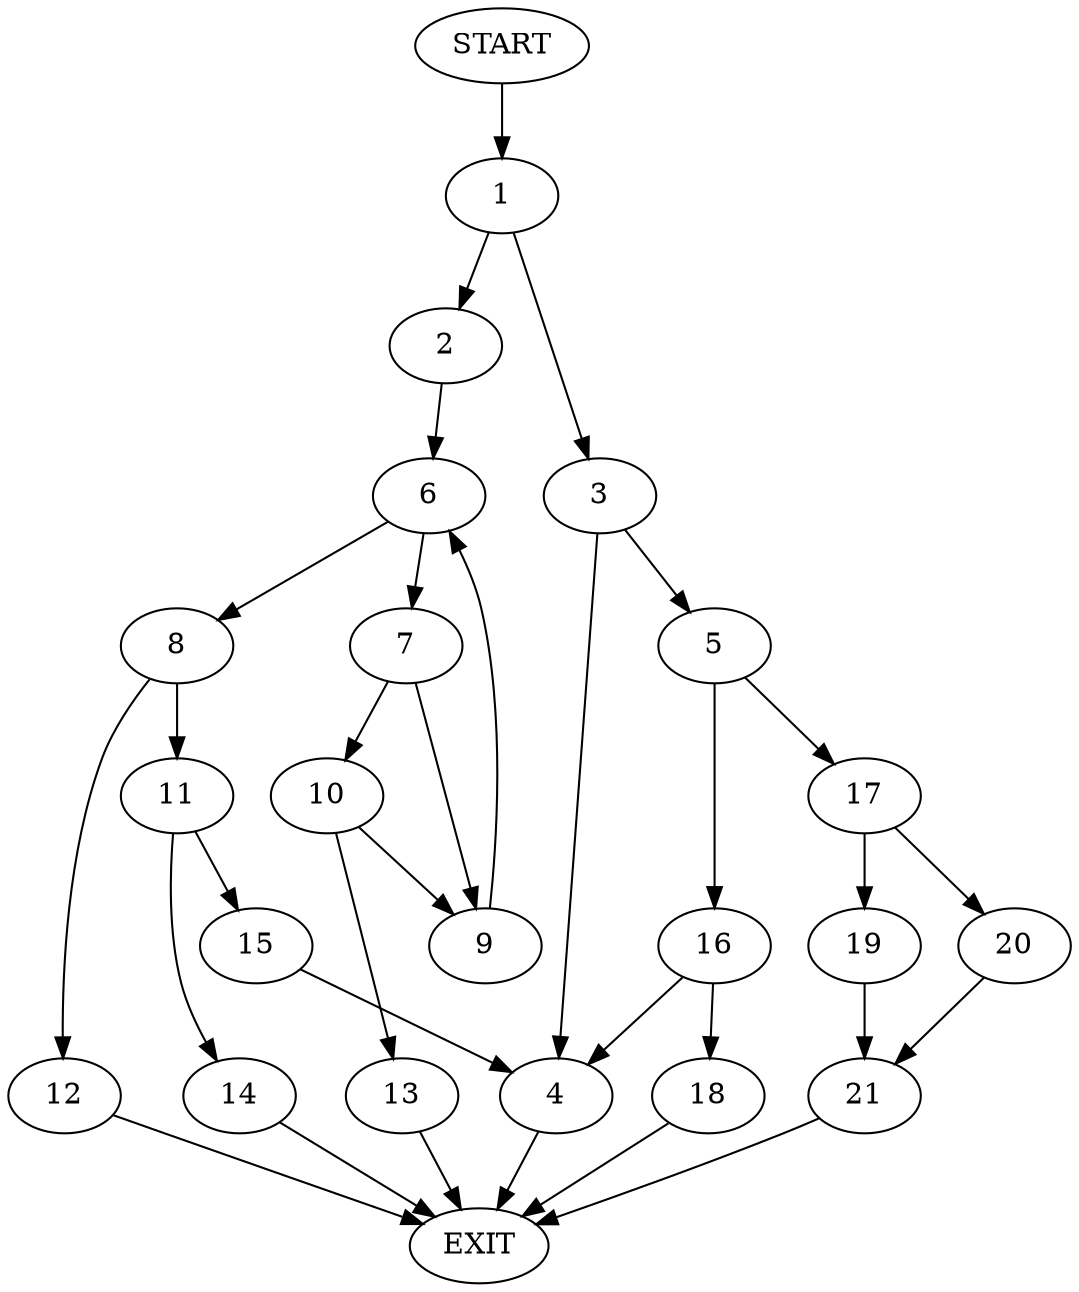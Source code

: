 digraph {
0 [label="START"]
22 [label="EXIT"]
0 -> 1
1 -> 2
1 -> 3
3 -> 4
3 -> 5
2 -> 6
6 -> 7
6 -> 8
7 -> 9
7 -> 10
8 -> 11
8 -> 12
10 -> 9
10 -> 13
9 -> 6
13 -> 22
12 -> 22
11 -> 14
11 -> 15
15 -> 4
14 -> 22
4 -> 22
5 -> 16
5 -> 17
16 -> 4
16 -> 18
17 -> 19
17 -> 20
19 -> 21
20 -> 21
21 -> 22
18 -> 22
}
